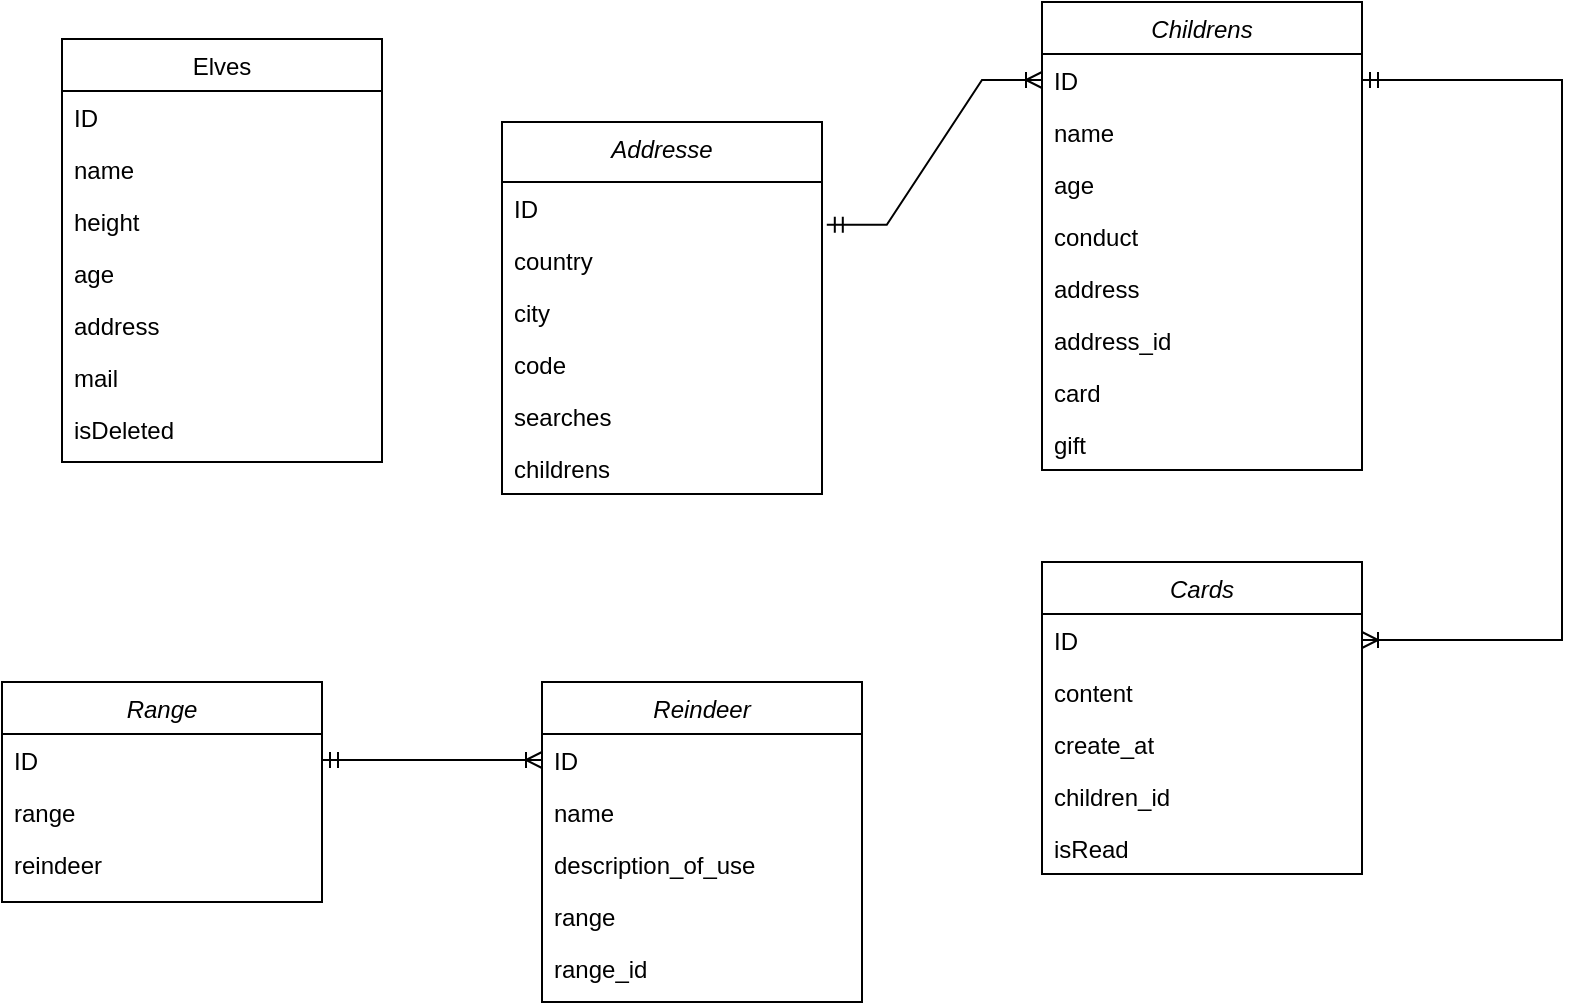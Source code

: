 <mxfile>
    <diagram id="C5RBs43oDa-KdzZeNtuy" name="Page-1">
        <mxGraphModel dx="958" dy="575" grid="1" gridSize="10" guides="0" tooltips="1" connect="1" arrows="1" fold="1" page="1" pageScale="1" pageWidth="827" pageHeight="1169" math="0" shadow="0">
            <root>
                <mxCell id="WIyWlLk6GJQsqaUBKTNV-0"/>
                <mxCell id="WIyWlLk6GJQsqaUBKTNV-1" parent="WIyWlLk6GJQsqaUBKTNV-0"/>
                <mxCell id="zkfFHV4jXpPFQw0GAbJ--0" value="Addresse&#10;" style="swimlane;fontStyle=2;align=center;verticalAlign=top;childLayout=stackLayout;horizontal=1;startSize=30;horizontalStack=0;resizeParent=1;resizeLast=0;collapsible=1;marginBottom=0;rounded=0;shadow=0;strokeWidth=1;labelBackgroundColor=none;" parent="WIyWlLk6GJQsqaUBKTNV-1" vertex="1">
                    <mxGeometry x="260" y="190" width="160" height="186" as="geometry">
                        <mxRectangle x="220" y="120" width="160" height="26" as="alternateBounds"/>
                    </mxGeometry>
                </mxCell>
                <mxCell id="zkfFHV4jXpPFQw0GAbJ--1" value="ID" style="text;align=left;verticalAlign=top;spacingLeft=4;spacingRight=4;overflow=hidden;rotatable=0;points=[[0,0.5],[1,0.5]];portConstraint=eastwest;labelBackgroundColor=none;" parent="zkfFHV4jXpPFQw0GAbJ--0" vertex="1">
                    <mxGeometry y="30" width="160" height="26" as="geometry"/>
                </mxCell>
                <mxCell id="zkfFHV4jXpPFQw0GAbJ--2" value="country&#10;&#10;" style="text;align=left;verticalAlign=top;spacingLeft=4;spacingRight=4;overflow=hidden;rotatable=0;points=[[0,0.5],[1,0.5]];portConstraint=eastwest;rounded=0;shadow=0;html=0;labelBackgroundColor=none;" parent="zkfFHV4jXpPFQw0GAbJ--0" vertex="1">
                    <mxGeometry y="56" width="160" height="26" as="geometry"/>
                </mxCell>
                <mxCell id="zkfFHV4jXpPFQw0GAbJ--3" value="city" style="text;align=left;verticalAlign=top;spacingLeft=4;spacingRight=4;overflow=hidden;rotatable=0;points=[[0,0.5],[1,0.5]];portConstraint=eastwest;rounded=0;shadow=0;html=0;labelBackgroundColor=none;" parent="zkfFHV4jXpPFQw0GAbJ--0" vertex="1">
                    <mxGeometry y="82" width="160" height="26" as="geometry"/>
                </mxCell>
                <mxCell id="sOVyQFBN3wlZYxsRDUY9-1" value="code" style="text;align=left;verticalAlign=top;spacingLeft=4;spacingRight=4;overflow=hidden;rotatable=0;points=[[0,0.5],[1,0.5]];portConstraint=eastwest;rounded=0;shadow=0;html=0;labelBackgroundColor=none;" parent="zkfFHV4jXpPFQw0GAbJ--0" vertex="1">
                    <mxGeometry y="108" width="160" height="26" as="geometry"/>
                </mxCell>
                <mxCell id="20" value="searches&#10;" style="text;align=left;verticalAlign=top;spacingLeft=4;spacingRight=4;overflow=hidden;rotatable=0;points=[[0,0.5],[1,0.5]];portConstraint=eastwest;rounded=0;shadow=0;html=0;labelBackgroundColor=none;" parent="zkfFHV4jXpPFQw0GAbJ--0" vertex="1">
                    <mxGeometry y="134" width="160" height="26" as="geometry"/>
                </mxCell>
                <mxCell id="21" value="childrens" style="text;align=left;verticalAlign=top;spacingLeft=4;spacingRight=4;overflow=hidden;rotatable=0;points=[[0,0.5],[1,0.5]];portConstraint=eastwest;rounded=0;shadow=0;html=0;labelBackgroundColor=none;" parent="zkfFHV4jXpPFQw0GAbJ--0" vertex="1">
                    <mxGeometry y="160" width="160" height="26" as="geometry"/>
                </mxCell>
                <mxCell id="5rV9lR5YO4EbHWkc8sJX-9" value="Elves" style="swimlane;fontStyle=0;align=center;verticalAlign=top;childLayout=stackLayout;horizontal=1;startSize=26;horizontalStack=0;resizeParent=1;resizeLast=0;collapsible=1;marginBottom=0;rounded=0;shadow=0;strokeWidth=1;labelBackgroundColor=none;" parent="WIyWlLk6GJQsqaUBKTNV-1" vertex="1">
                    <mxGeometry x="40" y="148.5" width="160" height="211.5" as="geometry">
                        <mxRectangle x="550" y="140" width="160" height="26" as="alternateBounds"/>
                    </mxGeometry>
                </mxCell>
                <mxCell id="5rV9lR5YO4EbHWkc8sJX-10" value="ID" style="text;align=left;verticalAlign=top;spacingLeft=4;spacingRight=4;overflow=hidden;rotatable=0;points=[[0,0.5],[1,0.5]];portConstraint=eastwest;labelBackgroundColor=none;" parent="5rV9lR5YO4EbHWkc8sJX-9" vertex="1">
                    <mxGeometry y="26" width="160" height="26" as="geometry"/>
                </mxCell>
                <mxCell id="5rV9lR5YO4EbHWkc8sJX-11" value="name" style="text;align=left;verticalAlign=top;spacingLeft=4;spacingRight=4;overflow=hidden;rotatable=0;points=[[0,0.5],[1,0.5]];portConstraint=eastwest;rounded=0;shadow=0;html=0;labelBackgroundColor=none;" parent="5rV9lR5YO4EbHWkc8sJX-9" vertex="1">
                    <mxGeometry y="52" width="160" height="26" as="geometry"/>
                </mxCell>
                <mxCell id="5rV9lR5YO4EbHWkc8sJX-12" value="height&#10;" style="text;align=left;verticalAlign=top;spacingLeft=4;spacingRight=4;overflow=hidden;rotatable=0;points=[[0,0.5],[1,0.5]];portConstraint=eastwest;rounded=0;shadow=0;html=0;labelBackgroundColor=none;" parent="5rV9lR5YO4EbHWkc8sJX-9" vertex="1">
                    <mxGeometry y="78" width="160" height="26" as="geometry"/>
                </mxCell>
                <mxCell id="5rV9lR5YO4EbHWkc8sJX-15" value="age&#10;" style="text;align=left;verticalAlign=top;spacingLeft=4;spacingRight=4;overflow=hidden;rotatable=0;points=[[0,0.5],[1,0.5]];portConstraint=eastwest;rounded=0;shadow=0;html=0;labelBackgroundColor=none;" parent="5rV9lR5YO4EbHWkc8sJX-9" vertex="1">
                    <mxGeometry y="104" width="160" height="26" as="geometry"/>
                </mxCell>
                <mxCell id="16" value="address" style="text;align=left;verticalAlign=top;spacingLeft=4;spacingRight=4;overflow=hidden;rotatable=0;points=[[0,0.5],[1,0.5]];portConstraint=eastwest;rounded=0;shadow=0;html=0;labelBackgroundColor=none;" parent="5rV9lR5YO4EbHWkc8sJX-9" vertex="1">
                    <mxGeometry y="130" width="160" height="26" as="geometry"/>
                </mxCell>
                <mxCell id="17" value="mail" style="text;align=left;verticalAlign=top;spacingLeft=4;spacingRight=4;overflow=hidden;rotatable=0;points=[[0,0.5],[1,0.5]];portConstraint=eastwest;rounded=0;shadow=0;html=0;labelBackgroundColor=none;" parent="5rV9lR5YO4EbHWkc8sJX-9" vertex="1">
                    <mxGeometry y="156" width="160" height="26" as="geometry"/>
                </mxCell>
                <mxCell id="18" value="isDeleted" style="text;align=left;verticalAlign=top;spacingLeft=4;spacingRight=4;overflow=hidden;rotatable=0;points=[[0,0.5],[1,0.5]];portConstraint=eastwest;rounded=0;shadow=0;html=0;labelBackgroundColor=none;" parent="5rV9lR5YO4EbHWkc8sJX-9" vertex="1">
                    <mxGeometry y="182" width="160" height="26" as="geometry"/>
                </mxCell>
                <mxCell id="AcxmbPZ4PMCxifmLRWRd-0" value="Range&#10;" style="swimlane;fontStyle=2;align=center;verticalAlign=top;childLayout=stackLayout;horizontal=1;startSize=26;horizontalStack=0;resizeParent=1;resizeLast=0;collapsible=1;marginBottom=0;rounded=0;shadow=0;strokeWidth=1;labelBackgroundColor=none;" parent="WIyWlLk6GJQsqaUBKTNV-1" vertex="1">
                    <mxGeometry x="10" y="470" width="160" height="110" as="geometry">
                        <mxRectangle x="220" y="120" width="160" height="26" as="alternateBounds"/>
                    </mxGeometry>
                </mxCell>
                <mxCell id="AcxmbPZ4PMCxifmLRWRd-1" value="ID" style="text;align=left;verticalAlign=top;spacingLeft=4;spacingRight=4;overflow=hidden;rotatable=0;points=[[0,0.5],[1,0.5]];portConstraint=eastwest;labelBackgroundColor=none;" parent="AcxmbPZ4PMCxifmLRWRd-0" vertex="1">
                    <mxGeometry y="26" width="160" height="26" as="geometry"/>
                </mxCell>
                <mxCell id="27" value="range&#10;" style="text;align=left;verticalAlign=top;spacingLeft=4;spacingRight=4;overflow=hidden;rotatable=0;points=[[0,0.5],[1,0.5]];portConstraint=eastwest;rounded=0;shadow=0;html=0;labelBackgroundColor=none;" parent="AcxmbPZ4PMCxifmLRWRd-0" vertex="1">
                    <mxGeometry y="52" width="160" height="26" as="geometry"/>
                </mxCell>
                <mxCell id="AcxmbPZ4PMCxifmLRWRd-2" value="reindeer" style="text;align=left;verticalAlign=top;spacingLeft=4;spacingRight=4;overflow=hidden;rotatable=0;points=[[0,0.5],[1,0.5]];portConstraint=eastwest;rounded=0;shadow=0;html=0;labelBackgroundColor=none;" parent="AcxmbPZ4PMCxifmLRWRd-0" vertex="1">
                    <mxGeometry y="78" width="160" height="26" as="geometry"/>
                </mxCell>
                <mxCell id="AcxmbPZ4PMCxifmLRWRd-6" value="Reindeer&#10;" style="swimlane;fontStyle=2;align=center;verticalAlign=top;childLayout=stackLayout;horizontal=1;startSize=26;horizontalStack=0;resizeParent=1;resizeLast=0;collapsible=1;marginBottom=0;rounded=0;shadow=0;strokeWidth=1;labelBackgroundColor=none;" parent="WIyWlLk6GJQsqaUBKTNV-1" vertex="1">
                    <mxGeometry x="280" y="470" width="160" height="160" as="geometry">
                        <mxRectangle x="220" y="120" width="160" height="26" as="alternateBounds"/>
                    </mxGeometry>
                </mxCell>
                <mxCell id="AcxmbPZ4PMCxifmLRWRd-7" value="ID" style="text;align=left;verticalAlign=top;spacingLeft=4;spacingRight=4;overflow=hidden;rotatable=0;points=[[0,0.5],[1,0.5]];portConstraint=eastwest;labelBackgroundColor=none;" parent="AcxmbPZ4PMCxifmLRWRd-6" vertex="1">
                    <mxGeometry y="26" width="160" height="26" as="geometry"/>
                </mxCell>
                <mxCell id="AcxmbPZ4PMCxifmLRWRd-10" value="name&#10;" style="text;align=left;verticalAlign=top;spacingLeft=4;spacingRight=4;overflow=hidden;rotatable=0;points=[[0,0.5],[1,0.5]];portConstraint=eastwest;rounded=0;shadow=0;html=0;labelBackgroundColor=none;" parent="AcxmbPZ4PMCxifmLRWRd-6" vertex="1">
                    <mxGeometry y="52" width="160" height="26" as="geometry"/>
                </mxCell>
                <mxCell id="AcxmbPZ4PMCxifmLRWRd-15" value="description_of_use" style="text;align=left;verticalAlign=top;spacingLeft=4;spacingRight=4;overflow=hidden;rotatable=0;points=[[0,0.5],[1,0.5]];portConstraint=eastwest;rounded=0;shadow=0;html=0;labelBackgroundColor=none;" parent="AcxmbPZ4PMCxifmLRWRd-6" vertex="1">
                    <mxGeometry y="78" width="160" height="26" as="geometry"/>
                </mxCell>
                <mxCell id="28" value="range" style="text;align=left;verticalAlign=top;spacingLeft=4;spacingRight=4;overflow=hidden;rotatable=0;points=[[0,0.5],[1,0.5]];portConstraint=eastwest;rounded=0;shadow=0;html=0;labelBackgroundColor=none;" parent="AcxmbPZ4PMCxifmLRWRd-6" vertex="1">
                    <mxGeometry y="104" width="160" height="26" as="geometry"/>
                </mxCell>
                <mxCell id="29" value="range_id" style="text;align=left;verticalAlign=top;spacingLeft=4;spacingRight=4;overflow=hidden;rotatable=0;points=[[0,0.5],[1,0.5]];portConstraint=eastwest;rounded=0;shadow=0;html=0;labelBackgroundColor=none;" parent="AcxmbPZ4PMCxifmLRWRd-6" vertex="1">
                    <mxGeometry y="130" width="160" height="26" as="geometry"/>
                </mxCell>
                <mxCell id="AcxmbPZ4PMCxifmLRWRd-19" value="" style="fontSize=12;html=1;endArrow=ERoneToMany;startArrow=ERmandOne;rounded=0;" parent="WIyWlLk6GJQsqaUBKTNV-1" source="AcxmbPZ4PMCxifmLRWRd-1" target="AcxmbPZ4PMCxifmLRWRd-7" edge="1">
                    <mxGeometry width="100" height="100" relative="1" as="geometry">
                        <mxPoint x="174" y="392" as="sourcePoint"/>
                        <mxPoint x="310" y="412" as="targetPoint"/>
                    </mxGeometry>
                </mxCell>
                <mxCell id="5rV9lR5YO4EbHWkc8sJX-0" value="Childrens&#10;" style="swimlane;fontStyle=2;align=center;verticalAlign=top;childLayout=stackLayout;horizontal=1;startSize=26;horizontalStack=0;resizeParent=1;resizeLast=0;collapsible=1;marginBottom=0;rounded=0;shadow=0;strokeWidth=1;labelBackgroundColor=none;" parent="WIyWlLk6GJQsqaUBKTNV-1" vertex="1">
                    <mxGeometry x="530" y="130" width="160" height="234" as="geometry">
                        <mxRectangle x="220" y="120" width="160" height="26" as="alternateBounds"/>
                    </mxGeometry>
                </mxCell>
                <mxCell id="5rV9lR5YO4EbHWkc8sJX-1" value="ID" style="text;align=left;verticalAlign=top;spacingLeft=4;spacingRight=4;overflow=hidden;rotatable=0;points=[[0,0.5],[1,0.5]];portConstraint=eastwest;labelBackgroundColor=none;" parent="5rV9lR5YO4EbHWkc8sJX-0" vertex="1">
                    <mxGeometry y="26" width="160" height="26" as="geometry"/>
                </mxCell>
                <mxCell id="5rV9lR5YO4EbHWkc8sJX-2" value="name&#10;" style="text;align=left;verticalAlign=top;spacingLeft=4;spacingRight=4;overflow=hidden;rotatable=0;points=[[0,0.5],[1,0.5]];portConstraint=eastwest;rounded=0;shadow=0;html=0;labelBackgroundColor=none;" parent="5rV9lR5YO4EbHWkc8sJX-0" vertex="1">
                    <mxGeometry y="52" width="160" height="26" as="geometry"/>
                </mxCell>
                <mxCell id="5rV9lR5YO4EbHWkc8sJX-3" value="age" style="text;align=left;verticalAlign=top;spacingLeft=4;spacingRight=4;overflow=hidden;rotatable=0;points=[[0,0.5],[1,0.5]];portConstraint=eastwest;rounded=0;shadow=0;html=0;labelBackgroundColor=none;" parent="5rV9lR5YO4EbHWkc8sJX-0" vertex="1">
                    <mxGeometry y="78" width="160" height="26" as="geometry"/>
                </mxCell>
                <mxCell id="5rV9lR5YO4EbHWkc8sJX-6" value="conduct" style="text;align=left;verticalAlign=top;spacingLeft=4;spacingRight=4;overflow=hidden;rotatable=0;points=[[0,0.5],[1,0.5]];portConstraint=eastwest;rounded=0;shadow=0;html=0;labelBackgroundColor=none;" parent="5rV9lR5YO4EbHWkc8sJX-0" vertex="1">
                    <mxGeometry y="104" width="160" height="26" as="geometry"/>
                </mxCell>
                <mxCell id="25" value="address" style="text;align=left;verticalAlign=top;spacingLeft=4;spacingRight=4;overflow=hidden;rotatable=0;points=[[0,0.5],[1,0.5]];portConstraint=eastwest;rounded=0;shadow=0;html=0;labelBackgroundColor=none;" parent="5rV9lR5YO4EbHWkc8sJX-0" vertex="1">
                    <mxGeometry y="130" width="160" height="26" as="geometry"/>
                </mxCell>
                <mxCell id="0" value="address_id" style="text;align=left;verticalAlign=top;spacingLeft=4;spacingRight=4;overflow=hidden;rotatable=0;points=[[0,0.5],[1,0.5]];portConstraint=eastwest;rounded=0;shadow=0;html=0;labelBackgroundColor=none;" parent="5rV9lR5YO4EbHWkc8sJX-0" vertex="1">
                    <mxGeometry y="156" width="160" height="26" as="geometry"/>
                </mxCell>
                <mxCell id="26" value="card" style="text;align=left;verticalAlign=top;spacingLeft=4;spacingRight=4;overflow=hidden;rotatable=0;points=[[0,0.5],[1,0.5]];portConstraint=eastwest;rounded=0;shadow=0;html=0;labelBackgroundColor=none;" parent="5rV9lR5YO4EbHWkc8sJX-0" vertex="1">
                    <mxGeometry y="182" width="160" height="26" as="geometry"/>
                </mxCell>
                <mxCell id="4" value="gift" style="text;align=left;verticalAlign=top;spacingLeft=4;spacingRight=4;overflow=hidden;rotatable=0;points=[[0,0.5],[1,0.5]];portConstraint=eastwest;rounded=0;shadow=0;html=0;labelBackgroundColor=none;" parent="5rV9lR5YO4EbHWkc8sJX-0" vertex="1">
                    <mxGeometry y="208" width="160" height="26" as="geometry"/>
                </mxCell>
                <mxCell id="AcxmbPZ4PMCxifmLRWRd-18" value="" style="edgeStyle=entityRelationEdgeStyle;fontSize=12;html=1;endArrow=ERoneToMany;startArrow=ERmandOne;rounded=0;exitX=1.015;exitY=0.822;exitDx=0;exitDy=0;entryX=0;entryY=0.5;entryDx=0;entryDy=0;exitPerimeter=0;" parent="WIyWlLk6GJQsqaUBKTNV-1" source="zkfFHV4jXpPFQw0GAbJ--1" target="5rV9lR5YO4EbHWkc8sJX-1" edge="1">
                    <mxGeometry width="100" height="100" relative="1" as="geometry">
                        <mxPoint x="422" y="146" as="sourcePoint"/>
                        <mxPoint x="373" y="205" as="targetPoint"/>
                        <Array as="points">
                            <mxPoint x="363" y="350"/>
                            <mxPoint x="393" y="230"/>
                            <mxPoint x="393" y="200"/>
                            <mxPoint x="395" y="200"/>
                            <mxPoint x="373" y="220"/>
                            <mxPoint x="373" y="160"/>
                        </Array>
                    </mxGeometry>
                </mxCell>
                <mxCell id="5" value="Cards&#10;" style="swimlane;fontStyle=2;align=center;verticalAlign=top;childLayout=stackLayout;horizontal=1;startSize=26;horizontalStack=0;resizeParent=1;resizeLast=0;collapsible=1;marginBottom=0;rounded=0;shadow=0;strokeWidth=1;labelBackgroundColor=none;" parent="WIyWlLk6GJQsqaUBKTNV-1" vertex="1">
                    <mxGeometry x="530" y="410" width="160" height="156" as="geometry">
                        <mxRectangle x="220" y="120" width="160" height="26" as="alternateBounds"/>
                    </mxGeometry>
                </mxCell>
                <mxCell id="6" value="ID" style="text;align=left;verticalAlign=top;spacingLeft=4;spacingRight=4;overflow=hidden;rotatable=0;points=[[0,0.5],[1,0.5]];portConstraint=eastwest;labelBackgroundColor=none;" parent="5" vertex="1">
                    <mxGeometry y="26" width="160" height="26" as="geometry"/>
                </mxCell>
                <mxCell id="7" value="content&#10;" style="text;align=left;verticalAlign=top;spacingLeft=4;spacingRight=4;overflow=hidden;rotatable=0;points=[[0,0.5],[1,0.5]];portConstraint=eastwest;rounded=0;shadow=0;html=0;labelBackgroundColor=none;" parent="5" vertex="1">
                    <mxGeometry y="52" width="160" height="26" as="geometry"/>
                </mxCell>
                <mxCell id="8" value="create_at" style="text;align=left;verticalAlign=top;spacingLeft=4;spacingRight=4;overflow=hidden;rotatable=0;points=[[0,0.5],[1,0.5]];portConstraint=eastwest;rounded=0;shadow=0;html=0;labelBackgroundColor=none;" parent="5" vertex="1">
                    <mxGeometry y="78" width="160" height="26" as="geometry"/>
                </mxCell>
                <mxCell id="9" value="children_id" style="text;align=left;verticalAlign=top;spacingLeft=4;spacingRight=4;overflow=hidden;rotatable=0;points=[[0,0.5],[1,0.5]];portConstraint=eastwest;rounded=0;shadow=0;html=0;labelBackgroundColor=none;" parent="5" vertex="1">
                    <mxGeometry y="104" width="160" height="26" as="geometry"/>
                </mxCell>
                <mxCell id="10" value="isRead" style="text;align=left;verticalAlign=top;spacingLeft=4;spacingRight=4;overflow=hidden;rotatable=0;points=[[0,0.5],[1,0.5]];portConstraint=eastwest;rounded=0;shadow=0;html=0;labelBackgroundColor=none;" parent="5" vertex="1">
                    <mxGeometry y="130" width="160" height="26" as="geometry"/>
                </mxCell>
                <mxCell id="13" value="" style="fontSize=12;html=1;endArrow=ERoneToMany;startArrow=ERmandOne;rounded=0;edgeStyle=elbowEdgeStyle;elbow=vertical;exitX=1;exitY=0.5;exitDx=0;exitDy=0;" parent="WIyWlLk6GJQsqaUBKTNV-1" source="5rV9lR5YO4EbHWkc8sJX-1" target="6" edge="1">
                    <mxGeometry width="100" height="100" relative="1" as="geometry">
                        <mxPoint x="710" y="211.682" as="sourcePoint"/>
                        <mxPoint x="817.6" y="215.31" as="targetPoint"/>
                        <Array as="points">
                            <mxPoint x="790" y="310"/>
                        </Array>
                    </mxGeometry>
                </mxCell>
            </root>
        </mxGraphModel>
    </diagram>
</mxfile>